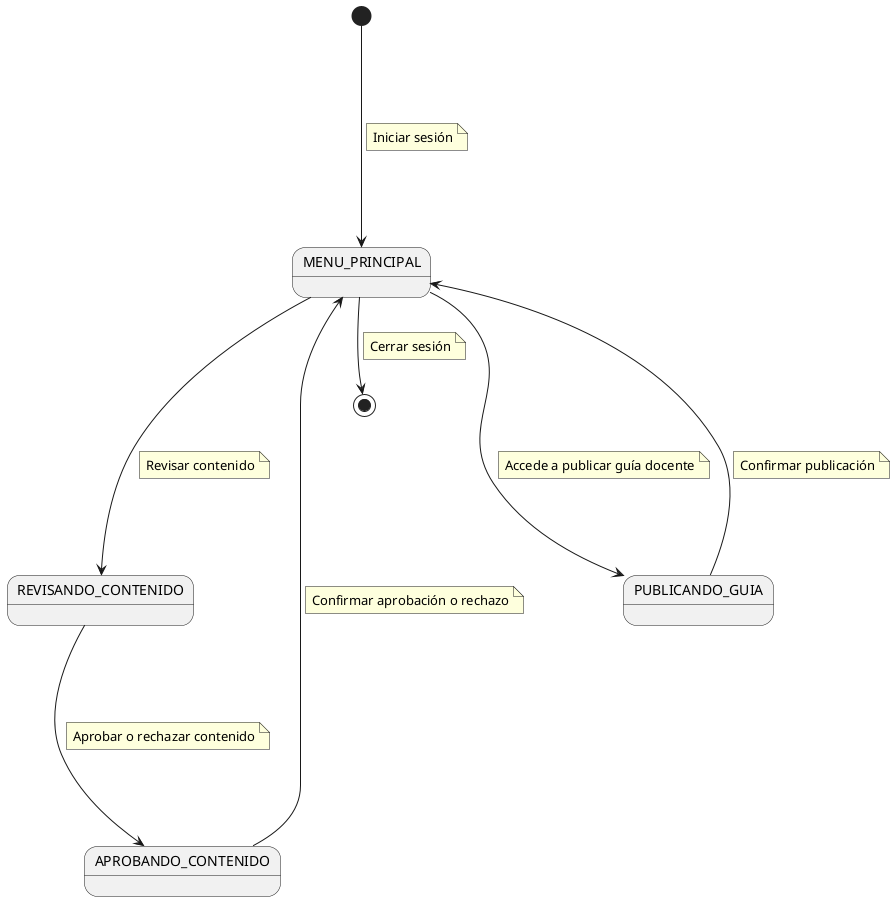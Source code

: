 @startuml diagramaContextoDirectorGrado


state "MENU_PRINCIPAL" as MenuPrincipal
state "REVISANDO_CONTENIDO" as RevisandoContenido
state "APROBANDO_CONTENIDO" as AprobarContenido
state "PUBLICANDO_GUIA" as PublicarGuia

[*] ----> MenuPrincipal
    note on link
        Iniciar sesión
    end note

MenuPrincipal --> [*]
    note on link
        Cerrar sesión
    end note

MenuPrincipal ----> RevisandoContenido
    note on link
        Revisar contenido
    end note

RevisandoContenido ----> AprobarContenido
    note on link
        Aprobar o rechazar contenido
    end note

AprobarContenido ----> MenuPrincipal
    note on link
        Confirmar aprobación o rechazo
    end note

MenuPrincipal ----> PublicarGuia
    note on link
        Accede a publicar guía docente
    end note

PublicarGuia ----> MenuPrincipal
    note on link
        Confirmar publicación
    end note


@enduml
